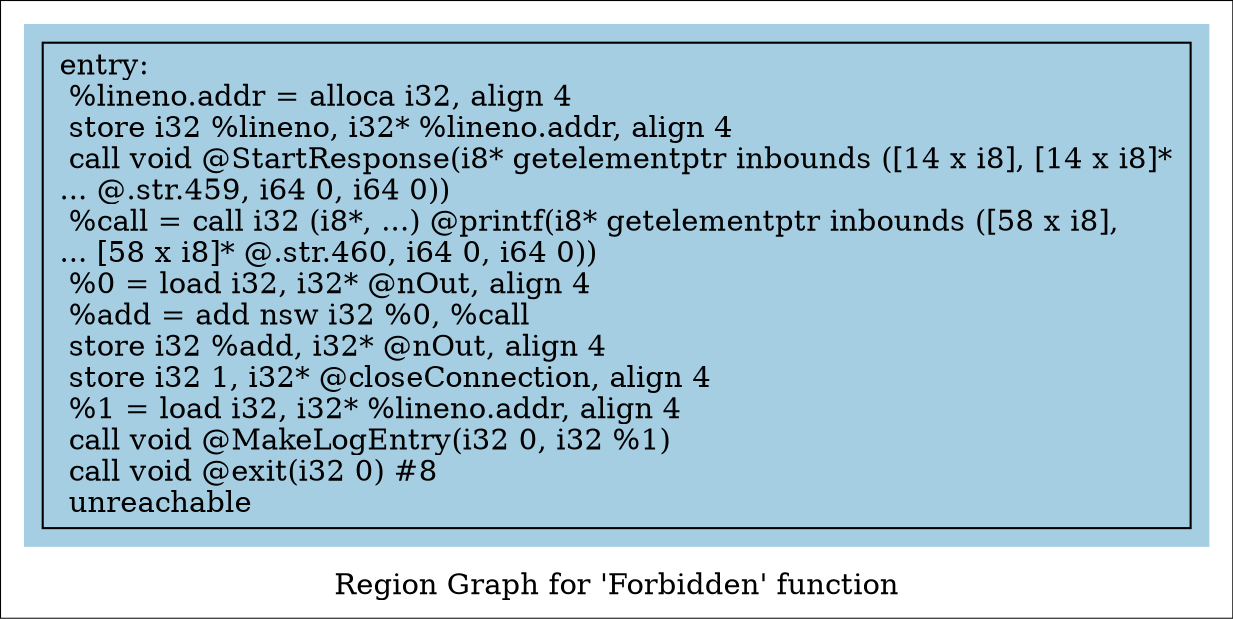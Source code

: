 digraph "Region Graph for 'Forbidden' function" {
	label="Region Graph for 'Forbidden' function";

	Node0x8bacc0 [shape=record,label="{entry:\l  %lineno.addr = alloca i32, align 4\l  store i32 %lineno, i32* %lineno.addr, align 4\l  call void @StartResponse(i8* getelementptr inbounds ([14 x i8], [14 x i8]*\l... @.str.459, i64 0, i64 0))\l  %call = call i32 (i8*, ...) @printf(i8* getelementptr inbounds ([58 x i8],\l... [58 x i8]* @.str.460, i64 0, i64 0))\l  %0 = load i32, i32* @nOut, align 4\l  %add = add nsw i32 %0, %call\l  store i32 %add, i32* @nOut, align 4\l  store i32 1, i32* @closeConnection, align 4\l  %1 = load i32, i32* %lineno.addr, align 4\l  call void @MakeLogEntry(i32 0, i32 %1)\l  call void @exit(i32 0) #8\l  unreachable\l}"];
	colorscheme = "paired12"
        subgraph cluster_0x959090 {
          label = "";
          style = filled;
          color = 1
          Node0x8bacc0;
        }
}
